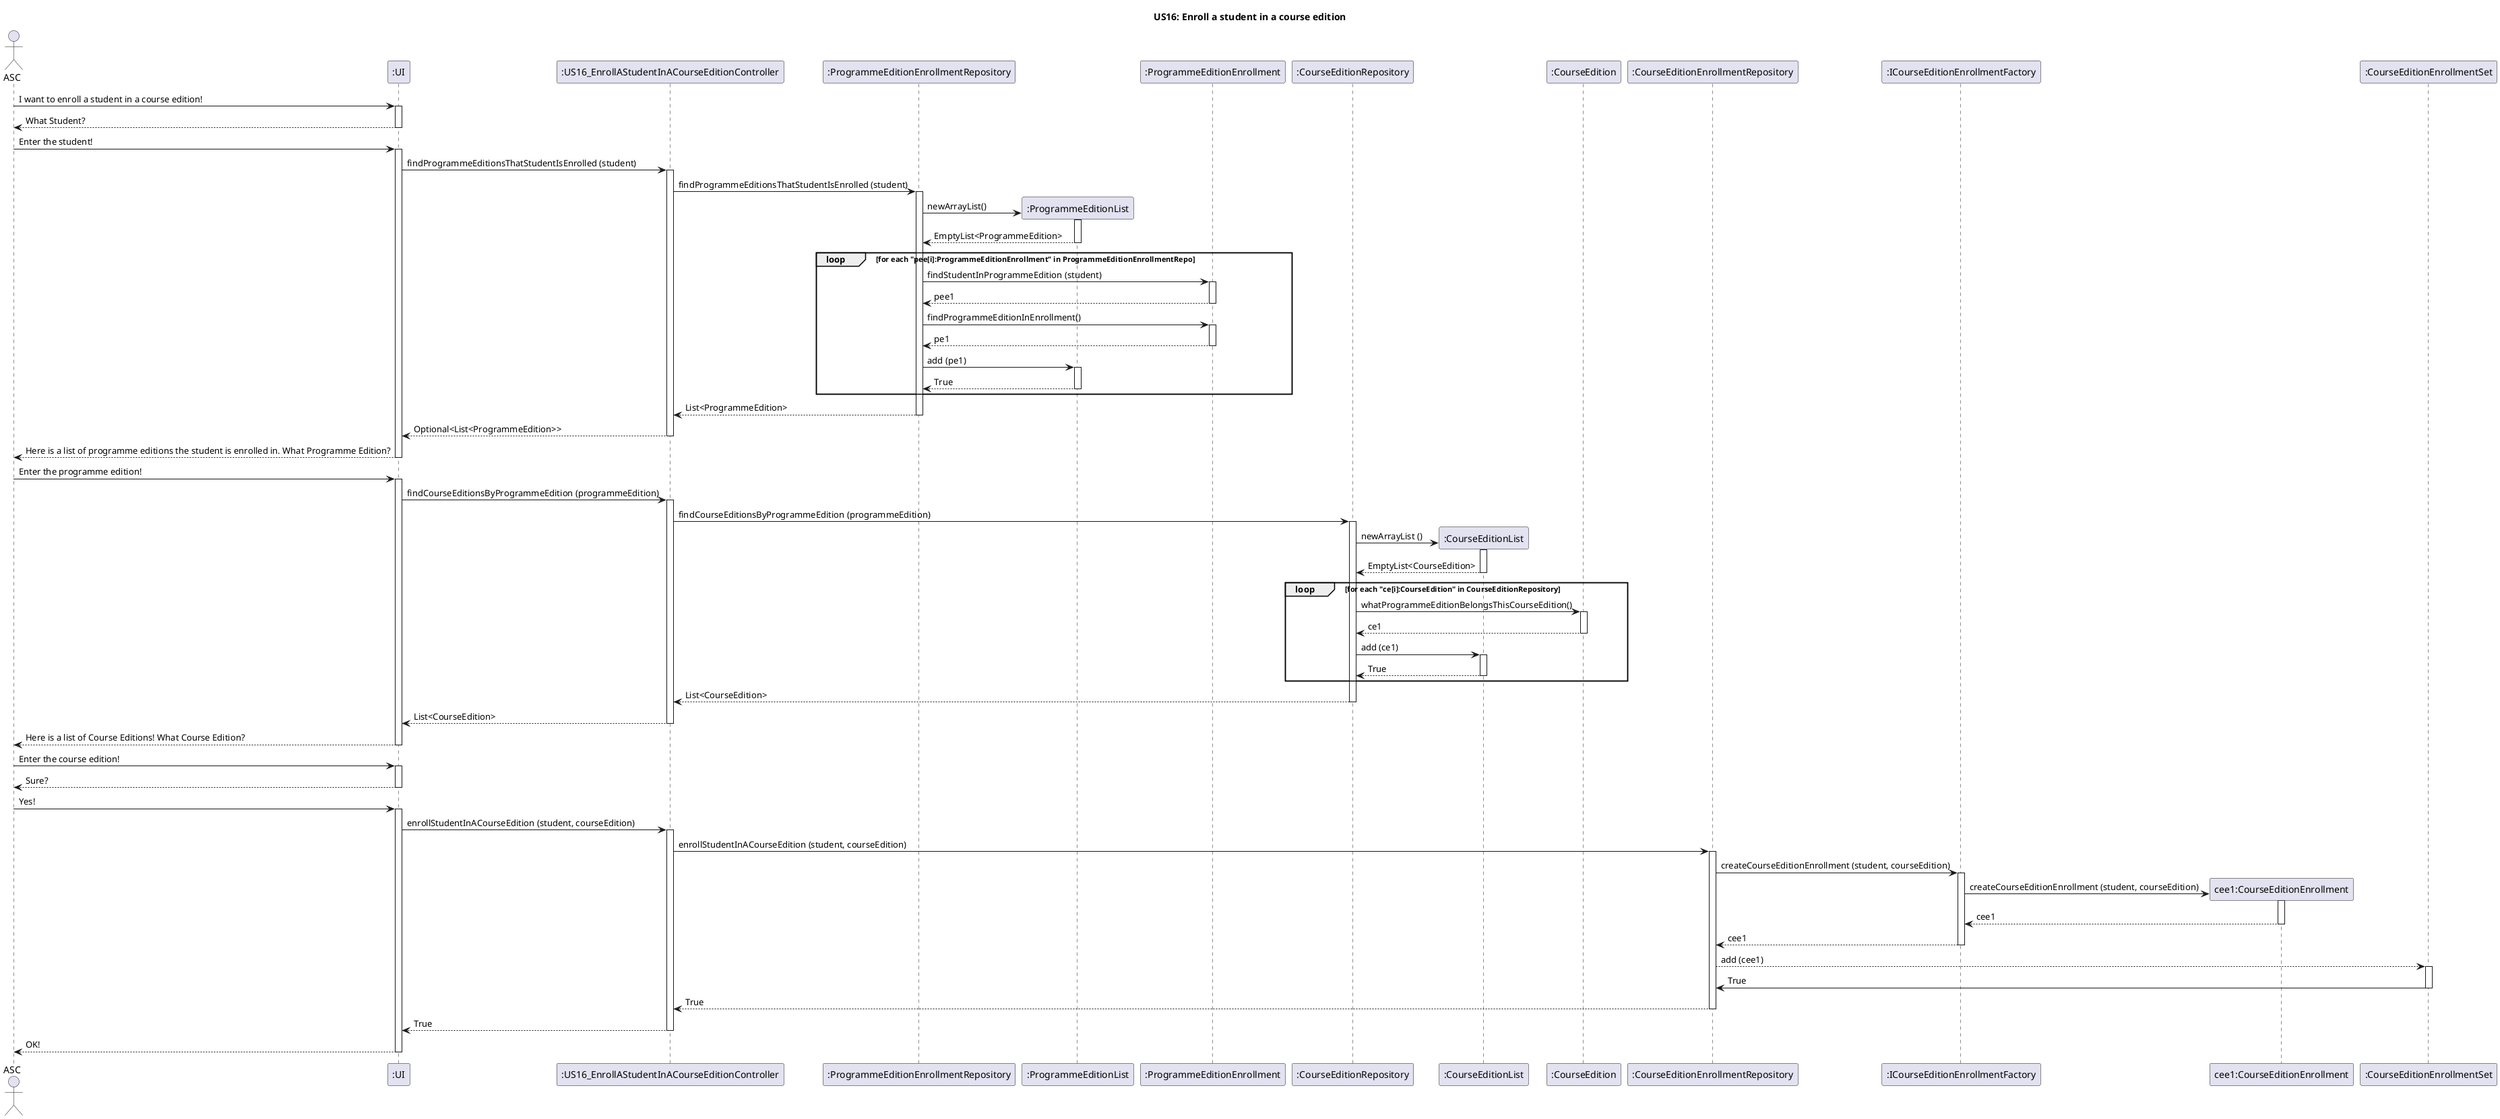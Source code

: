 @startuml
title US16: Enroll a student in a course edition

actor ASC
participant ":UI" as UI
ASC -> UI: I want to enroll a student in a course edition!
activate UI
UI --> ASC: What Student?
deactivate UI

ASC -> UI: Enter the student!
activate UI
participant ":US16_EnrollAStudentInACourseEditionController" as Controller
UI -> Controller: findProgrammeEditionsThatStudentIsEnrolled (student)
activate Controller
participant ":ProgrammeEditionEnrollmentRepository" as ProgrammeEditionEnrollmentRepository
Controller -> ProgrammeEditionEnrollmentRepository: findProgrammeEditionsThatStudentIsEnrolled (student)
activate ProgrammeEditionEnrollmentRepository
create ":ProgrammeEditionList"
ProgrammeEditionEnrollmentRepository -> ":ProgrammeEditionList": newArrayList()
activate ":ProgrammeEditionList"
":ProgrammeEditionList" --> ProgrammeEditionEnrollmentRepository: EmptyList<ProgrammeEdition>
deactivate ":ProgrammeEditionList"
loop for each "pee[i]:ProgrammeEditionEnrollment" in ProgrammeEditionEnrollmentRepo
participant ":ProgrammeEditionEnrollment" as ProgrammeEditionEnrollment
ProgrammeEditionEnrollmentRepository -> ProgrammeEditionEnrollment : findStudentInProgrammeEdition (student)
activate ProgrammeEditionEnrollment
ProgrammeEditionEnrollment --> ProgrammeEditionEnrollmentRepository : pee1
deactivate ProgrammeEditionEnrollment
ProgrammeEditionEnrollmentRepository -> ProgrammeEditionEnrollment :  findProgrammeEditionInEnrollment()
activate ProgrammeEditionEnrollment
ProgrammeEditionEnrollment --> ProgrammeEditionEnrollmentRepository : pe1
deactivate ProgrammeEditionEnrollment
ProgrammeEditionEnrollmentRepository -> ":ProgrammeEditionList":  add (pe1)
activate ":ProgrammeEditionList"
":ProgrammeEditionList" --> ProgrammeEditionEnrollmentRepository: True
deactivate ":ProgrammeEditionList"
end
ProgrammeEditionEnrollmentRepository --> Controller: List<ProgrammeEdition>
deactivate ProgrammeEditionEnrollmentRepository
Controller --> UI: Optional<List<ProgrammeEdition>>
deactivate Controller
UI --> ASC: Here is a list of programme editions the student is enrolled in. What Programme Edition?
deactivate UI

ASC -> UI: Enter the programme edition!
activate UI
UI -> Controller: findCourseEditionsByProgrammeEdition (programmeEdition)
activate Controller
participant ":CourseEditionRepository" as CourseEditionRepository
Controller -> CourseEditionRepository: findCourseEditionsByProgrammeEdition (programmeEdition)
activate CourseEditionRepository
create ":CourseEditionList"
CourseEditionRepository -> ":CourseEditionList": newArrayList ()
activate ":CourseEditionList"
":CourseEditionList" --> CourseEditionRepository: EmptyList<CourseEdition>
deactivate ":CourseEditionList"
loop for each "ce[i]:CourseEdition" in CourseEditionRepository
participant ":CourseEdition" as CourseEdition
CourseEditionRepository -> CourseEdition :  whatProgrammeEditionBelongsThisCourseEdition()
activate CourseEdition
CourseEdition --> CourseEditionRepository : ce1
deactivate CourseEdition
CourseEditionRepository -> ":CourseEditionList" :  add (ce1)
activate ":CourseEditionList"
":CourseEditionList" --> CourseEditionRepository: True
deactivate ":CourseEditionList"
end
CourseEditionRepository --> Controller: List<CourseEdition>
deactivate CourseEditionRepository
Controller --> UI: List<CourseEdition>
deactivate Controller
UI --> ASC: Here is a list of Course Editions! What Course Edition?
deactivate UI

ASC -> UI: Enter the course edition!
activate UI
UI --> ASC: Sure?
deactivate UI
ASC -> UI: Yes!
activate UI

UI -> Controller: enrollStudentInACourseEdition (student, courseEdition)
activate Controller

participant ":CourseEditionEnrollmentRepository" as CourseEditionEnrollmentRepository
Controller -> CourseEditionEnrollmentRepository: enrollStudentInACourseEdition (student, courseEdition)
activate CourseEditionEnrollmentRepository
participant ":ICourseEditionEnrollmentFactory" as CourseEditionEnrollmentFactoryInterface
CourseEditionEnrollmentRepository -> CourseEditionEnrollmentFactoryInterface: createCourseEditionEnrollment (student, courseEdition)
activate CourseEditionEnrollmentFactoryInterface
create "cee1:CourseEditionEnrollment"
CourseEditionEnrollmentFactoryInterface -> "cee1:CourseEditionEnrollment" : createCourseEditionEnrollment (student, courseEdition)
activate "cee1:CourseEditionEnrollment"
"cee1:CourseEditionEnrollment" --> CourseEditionEnrollmentFactoryInterface: cee1
deactivate "cee1:CourseEditionEnrollment"
CourseEditionEnrollmentFactoryInterface --> CourseEditionEnrollmentRepository: cee1
deactivate CourseEditionEnrollmentFactoryInterface
participant ":CourseEditionEnrollmentSet" as CourseEditionEnrollmentSet
CourseEditionEnrollmentRepository --> CourseEditionEnrollmentSet: add (cee1)
activate CourseEditionEnrollmentSet
CourseEditionEnrollmentSet -> CourseEditionEnrollmentRepository: True
deactivate CourseEditionEnrollmentSet
CourseEditionEnrollmentRepository --> Controller: True
deactivate CourseEditionEnrollmentRepository
Controller --> UI: True
deactivate Controller
UI --> ASC: OK!
deactivate UI

@enduml
